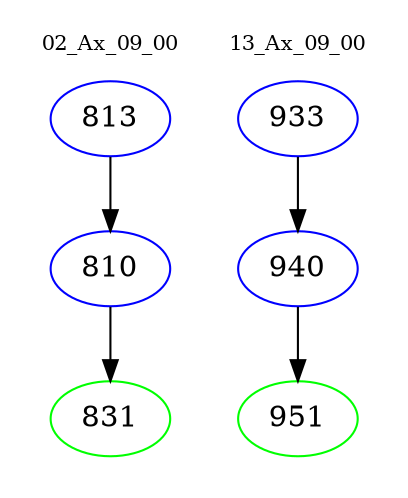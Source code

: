 digraph{
subgraph cluster_0 {
color = white
label = "02_Ax_09_00";
fontsize=10;
T0_813 [label="813", color="blue"]
T0_813 -> T0_810 [color="black"]
T0_810 [label="810", color="blue"]
T0_810 -> T0_831 [color="black"]
T0_831 [label="831", color="green"]
}
subgraph cluster_1 {
color = white
label = "13_Ax_09_00";
fontsize=10;
T1_933 [label="933", color="blue"]
T1_933 -> T1_940 [color="black"]
T1_940 [label="940", color="blue"]
T1_940 -> T1_951 [color="black"]
T1_951 [label="951", color="green"]
}
}
